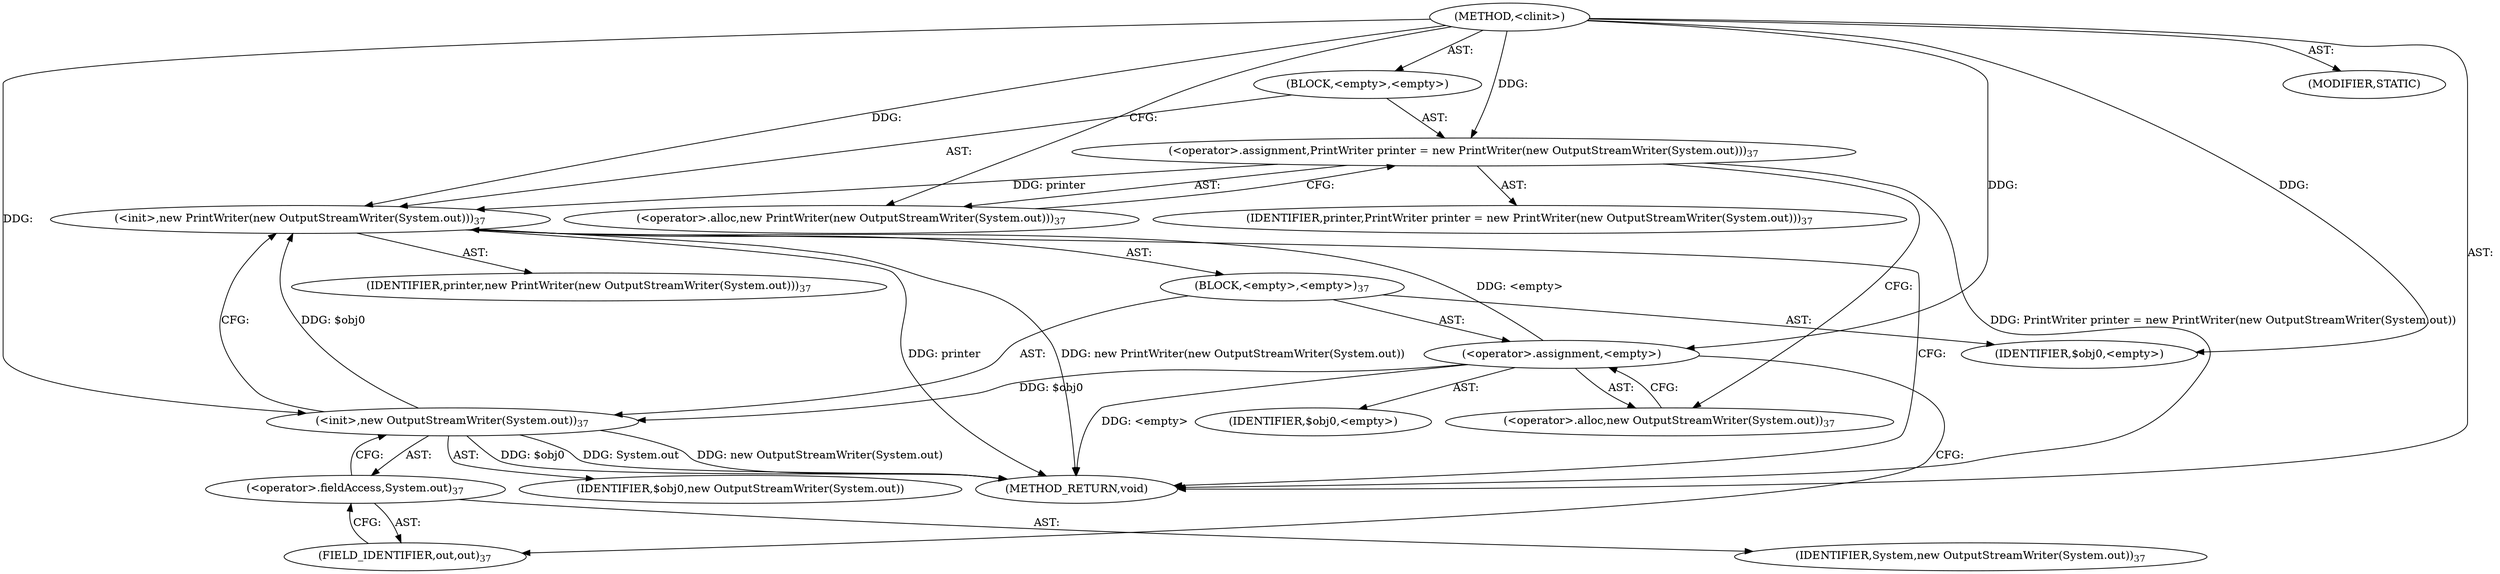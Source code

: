 digraph "&lt;clinit&gt;" {  
"354" [label = <(METHOD,&lt;clinit&gt;)> ]
"355" [label = <(BLOCK,&lt;empty&gt;,&lt;empty&gt;)> ]
"356" [label = <(&lt;operator&gt;.assignment,PrintWriter printer = new PrintWriter(new OutputStreamWriter(System.out)))<SUB>37</SUB>> ]
"357" [label = <(IDENTIFIER,printer,PrintWriter printer = new PrintWriter(new OutputStreamWriter(System.out)))<SUB>37</SUB>> ]
"358" [label = <(&lt;operator&gt;.alloc,new PrintWriter(new OutputStreamWriter(System.out)))<SUB>37</SUB>> ]
"359" [label = <(&lt;init&gt;,new PrintWriter(new OutputStreamWriter(System.out)))<SUB>37</SUB>> ]
"3" [label = <(IDENTIFIER,printer,new PrintWriter(new OutputStreamWriter(System.out)))<SUB>37</SUB>> ]
"360" [label = <(BLOCK,&lt;empty&gt;,&lt;empty&gt;)<SUB>37</SUB>> ]
"361" [label = <(&lt;operator&gt;.assignment,&lt;empty&gt;)> ]
"362" [label = <(IDENTIFIER,$obj0,&lt;empty&gt;)> ]
"363" [label = <(&lt;operator&gt;.alloc,new OutputStreamWriter(System.out))<SUB>37</SUB>> ]
"364" [label = <(&lt;init&gt;,new OutputStreamWriter(System.out))<SUB>37</SUB>> ]
"365" [label = <(IDENTIFIER,$obj0,new OutputStreamWriter(System.out))> ]
"366" [label = <(&lt;operator&gt;.fieldAccess,System.out)<SUB>37</SUB>> ]
"367" [label = <(IDENTIFIER,System,new OutputStreamWriter(System.out))<SUB>37</SUB>> ]
"368" [label = <(FIELD_IDENTIFIER,out,out)<SUB>37</SUB>> ]
"369" [label = <(IDENTIFIER,$obj0,&lt;empty&gt;)> ]
"370" [label = <(MODIFIER,STATIC)> ]
"371" [label = <(METHOD_RETURN,void)> ]
  "354" -> "355"  [ label = "AST: "] 
  "354" -> "370"  [ label = "AST: "] 
  "354" -> "371"  [ label = "AST: "] 
  "355" -> "356"  [ label = "AST: "] 
  "355" -> "359"  [ label = "AST: "] 
  "356" -> "357"  [ label = "AST: "] 
  "356" -> "358"  [ label = "AST: "] 
  "359" -> "3"  [ label = "AST: "] 
  "359" -> "360"  [ label = "AST: "] 
  "360" -> "361"  [ label = "AST: "] 
  "360" -> "364"  [ label = "AST: "] 
  "360" -> "369"  [ label = "AST: "] 
  "361" -> "362"  [ label = "AST: "] 
  "361" -> "363"  [ label = "AST: "] 
  "364" -> "365"  [ label = "AST: "] 
  "364" -> "366"  [ label = "AST: "] 
  "366" -> "367"  [ label = "AST: "] 
  "366" -> "368"  [ label = "AST: "] 
  "356" -> "363"  [ label = "CFG: "] 
  "359" -> "371"  [ label = "CFG: "] 
  "358" -> "356"  [ label = "CFG: "] 
  "361" -> "368"  [ label = "CFG: "] 
  "364" -> "359"  [ label = "CFG: "] 
  "363" -> "361"  [ label = "CFG: "] 
  "366" -> "364"  [ label = "CFG: "] 
  "368" -> "366"  [ label = "CFG: "] 
  "354" -> "358"  [ label = "CFG: "] 
  "356" -> "371"  [ label = "DDG: PrintWriter printer = new PrintWriter(new OutputStreamWriter(System.out))"] 
  "359" -> "371"  [ label = "DDG: printer"] 
  "361" -> "371"  [ label = "DDG: &lt;empty&gt;"] 
  "364" -> "371"  [ label = "DDG: $obj0"] 
  "364" -> "371"  [ label = "DDG: System.out"] 
  "364" -> "371"  [ label = "DDG: new OutputStreamWriter(System.out)"] 
  "359" -> "371"  [ label = "DDG: new PrintWriter(new OutputStreamWriter(System.out))"] 
  "354" -> "356"  [ label = "DDG: "] 
  "356" -> "359"  [ label = "DDG: printer"] 
  "354" -> "359"  [ label = "DDG: "] 
  "361" -> "359"  [ label = "DDG: &lt;empty&gt;"] 
  "364" -> "359"  [ label = "DDG: $obj0"] 
  "354" -> "361"  [ label = "DDG: "] 
  "354" -> "369"  [ label = "DDG: "] 
  "361" -> "364"  [ label = "DDG: $obj0"] 
  "354" -> "364"  [ label = "DDG: "] 
}
